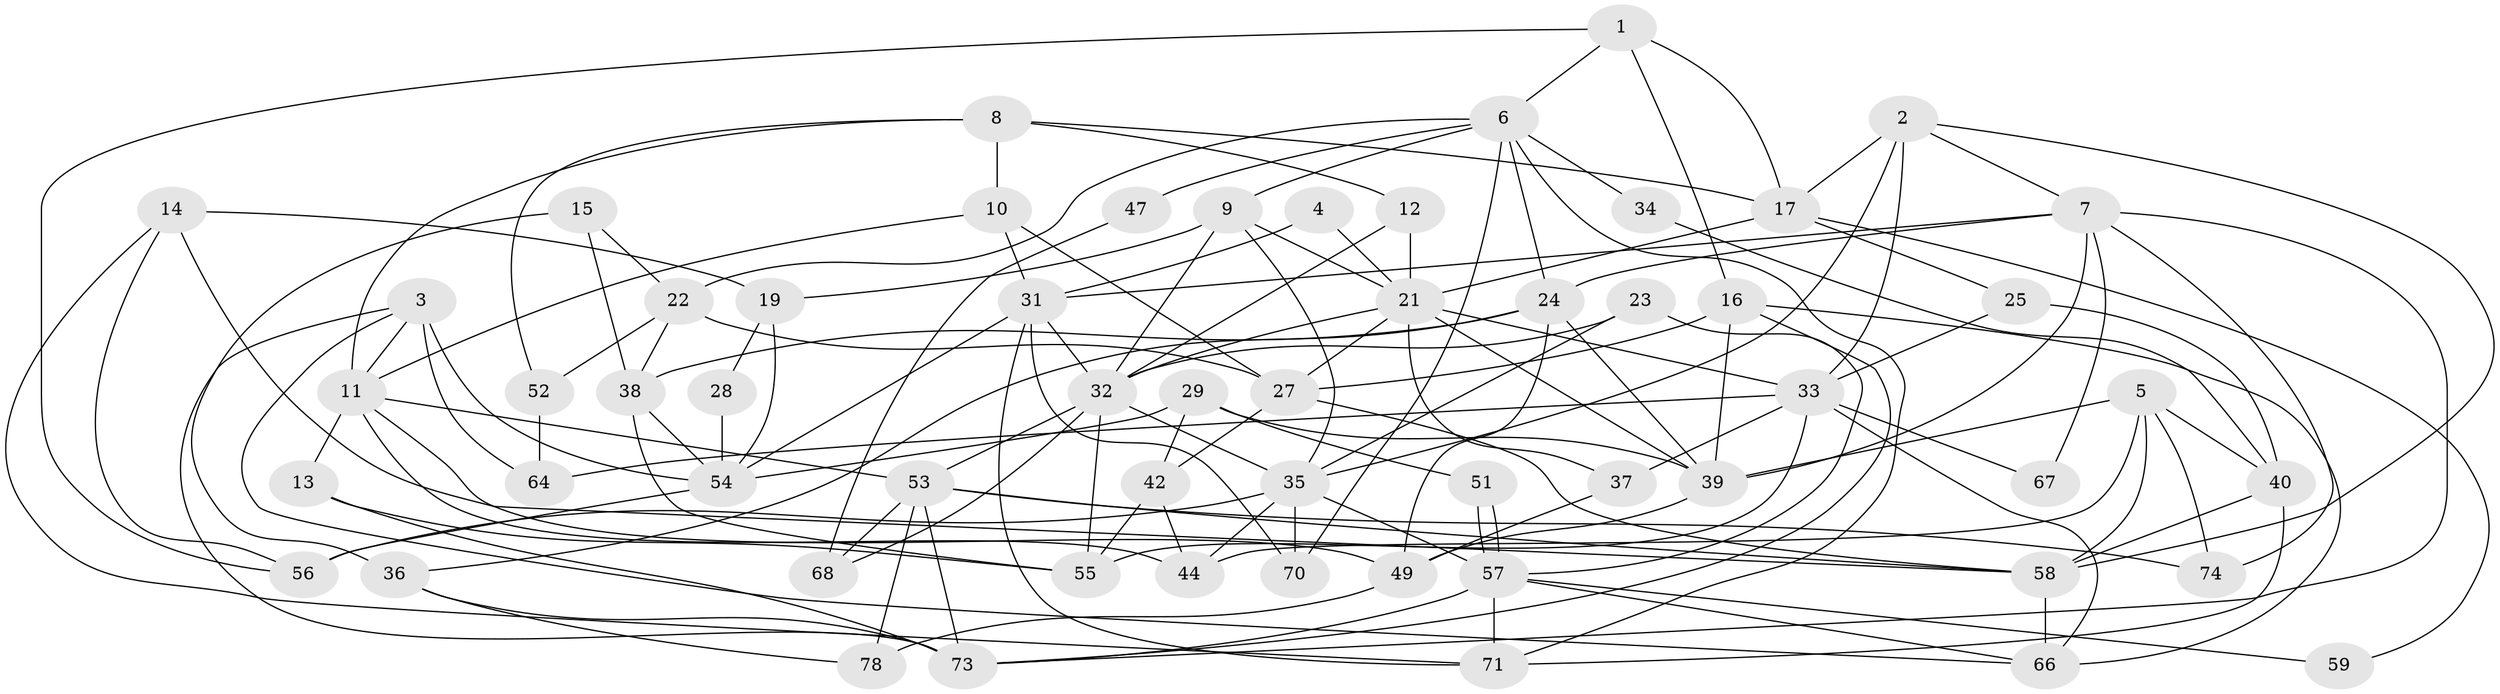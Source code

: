 // Generated by graph-tools (version 1.1) at 2025/52/02/27/25 19:52:08]
// undirected, 58 vertices, 138 edges
graph export_dot {
graph [start="1"]
  node [color=gray90,style=filled];
  1 [super="+61"];
  2 [super="+69"];
  3 [super="+65"];
  4;
  5;
  6 [super="+41"];
  7 [super="+45"];
  8 [super="+18"];
  9 [super="+20"];
  10;
  11 [super="+82"];
  12;
  13;
  14;
  15;
  16 [super="+30"];
  17 [super="+43"];
  19 [super="+80"];
  21 [super="+26"];
  22 [super="+77"];
  23;
  24 [super="+60"];
  25;
  27 [super="+50"];
  28;
  29;
  31 [super="+48"];
  32 [super="+81"];
  33 [super="+75"];
  34;
  35 [super="+46"];
  36;
  37;
  38;
  39 [super="+62"];
  40;
  42;
  44;
  47;
  49;
  51;
  52;
  53;
  54 [super="+72"];
  55;
  56;
  57 [super="+76"];
  58 [super="+63"];
  59;
  64;
  66;
  67;
  68;
  70;
  71 [super="+79"];
  73 [super="+83"];
  74;
  78;
  1 -- 6;
  1 -- 16;
  1 -- 56;
  1 -- 17;
  2 -- 7;
  2 -- 35;
  2 -- 17;
  2 -- 33;
  2 -- 58;
  3 -- 64;
  3 -- 66;
  3 -- 11;
  3 -- 54;
  3 -- 73;
  4 -- 31;
  4 -- 21;
  5 -- 44;
  5 -- 40;
  5 -- 58;
  5 -- 74;
  5 -- 39;
  6 -- 22;
  6 -- 47;
  6 -- 70;
  6 -- 9;
  6 -- 34;
  6 -- 71;
  6 -- 24;
  7 -- 74;
  7 -- 39;
  7 -- 24;
  7 -- 67;
  7 -- 31;
  7 -- 73;
  8 -- 12;
  8 -- 52;
  8 -- 17;
  8 -- 10;
  8 -- 11;
  9 -- 35 [weight=2];
  9 -- 19;
  9 -- 32;
  9 -- 21;
  10 -- 11;
  10 -- 31;
  10 -- 27;
  11 -- 53;
  11 -- 44;
  11 -- 49;
  11 -- 13;
  12 -- 32;
  12 -- 21;
  13 -- 55;
  13 -- 73;
  14 -- 58;
  14 -- 71;
  14 -- 56;
  14 -- 19;
  15 -- 36;
  15 -- 38;
  15 -- 22;
  16 -- 39;
  16 -- 66;
  16 -- 27;
  16 -- 73;
  17 -- 25;
  17 -- 59;
  17 -- 21;
  19 -- 28;
  19 -- 54;
  21 -- 39;
  21 -- 32;
  21 -- 33;
  21 -- 37;
  21 -- 27;
  22 -- 38;
  22 -- 52;
  22 -- 27;
  23 -- 32;
  23 -- 57;
  23 -- 35;
  24 -- 49;
  24 -- 36;
  24 -- 39;
  24 -- 38;
  25 -- 40;
  25 -- 33;
  27 -- 58;
  27 -- 42;
  28 -- 54;
  29 -- 42;
  29 -- 51;
  29 -- 39;
  29 -- 54;
  31 -- 70;
  31 -- 54;
  31 -- 71;
  31 -- 32;
  32 -- 55;
  32 -- 35;
  32 -- 68;
  32 -- 53;
  33 -- 66;
  33 -- 67;
  33 -- 64;
  33 -- 37;
  33 -- 55;
  34 -- 40;
  35 -- 70;
  35 -- 57;
  35 -- 56;
  35 -- 44;
  36 -- 78;
  36 -- 73;
  37 -- 49;
  38 -- 55;
  38 -- 54;
  39 -- 49;
  40 -- 71;
  40 -- 58;
  42 -- 44;
  42 -- 55;
  47 -- 68;
  49 -- 78;
  51 -- 57;
  51 -- 57;
  52 -- 64;
  53 -- 78;
  53 -- 68;
  53 -- 74;
  53 -- 58;
  53 -- 73;
  54 -- 56;
  57 -- 71 [weight=2];
  57 -- 66;
  57 -- 73;
  57 -- 59;
  58 -- 66;
}
